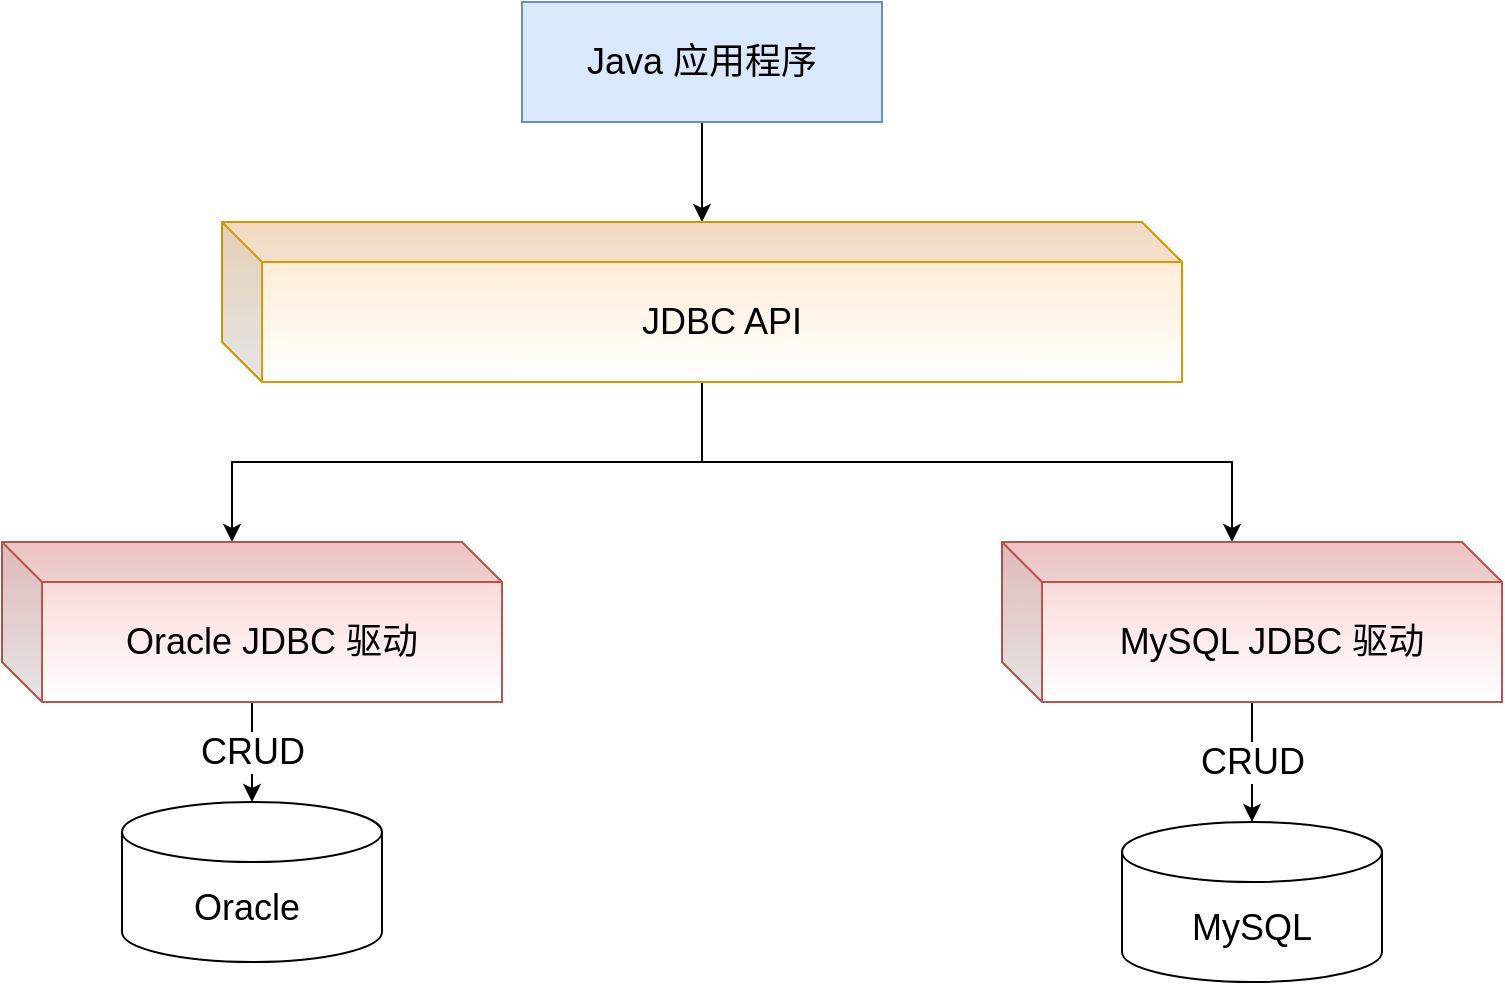<mxfile version="16.1.2" type="device"><diagram id="0ouQNvdfioJXP6g1b_sq" name="第 1 页"><mxGraphModel dx="995" dy="620" grid="1" gridSize="10" guides="1" tooltips="1" connect="1" arrows="1" fold="1" page="1" pageScale="1" pageWidth="1100" pageHeight="1700" math="0" shadow="0"><root><mxCell id="0"/><mxCell id="1" parent="0"/><mxCell id="-1VxLBeT3WIy-Li4wtOB-12" style="edgeStyle=orthogonalEdgeStyle;rounded=0;orthogonalLoop=1;jettySize=auto;html=1;fontSize=18;" edge="1" parent="1" source="-1VxLBeT3WIy-Li4wtOB-1" target="-1VxLBeT3WIy-Li4wtOB-2"><mxGeometry relative="1" as="geometry"/></mxCell><mxCell id="-1VxLBeT3WIy-Li4wtOB-1" value="&lt;font style=&quot;font-size: 18px&quot;&gt;Java 应用程序&lt;/font&gt;" style="rounded=0;whiteSpace=wrap;html=1;fillColor=#dae8fc;strokeColor=#6c8ebf;" vertex="1" parent="1"><mxGeometry x="290" y="50" width="180" height="60" as="geometry"/></mxCell><mxCell id="-1VxLBeT3WIy-Li4wtOB-13" style="edgeStyle=orthogonalEdgeStyle;rounded=0;orthogonalLoop=1;jettySize=auto;html=1;entryX=0;entryY=0;entryDx=115;entryDy=0;entryPerimeter=0;fontSize=18;" edge="1" parent="1" source="-1VxLBeT3WIy-Li4wtOB-2" target="-1VxLBeT3WIy-Li4wtOB-3"><mxGeometry relative="1" as="geometry"/></mxCell><mxCell id="-1VxLBeT3WIy-Li4wtOB-14" style="edgeStyle=orthogonalEdgeStyle;rounded=0;orthogonalLoop=1;jettySize=auto;html=1;entryX=0;entryY=0;entryDx=115;entryDy=0;entryPerimeter=0;fontSize=18;" edge="1" parent="1" source="-1VxLBeT3WIy-Li4wtOB-2" target="-1VxLBeT3WIy-Li4wtOB-6"><mxGeometry relative="1" as="geometry"/></mxCell><mxCell id="-1VxLBeT3WIy-Li4wtOB-2" value="JDBC API" style="shape=cube;whiteSpace=wrap;html=1;boundedLbl=1;backgroundOutline=1;darkOpacity=0.05;darkOpacity2=0.1;fontSize=18;fillColor=#ffe6cc;strokeColor=#d79b00;gradientColor=#ffffff;" vertex="1" parent="1"><mxGeometry x="140" y="160" width="480" height="80" as="geometry"/></mxCell><mxCell id="-1VxLBeT3WIy-Li4wtOB-10" value="CRUD" style="edgeStyle=orthogonalEdgeStyle;rounded=0;orthogonalLoop=1;jettySize=auto;html=1;entryX=0.5;entryY=0;entryDx=0;entryDy=0;entryPerimeter=0;fontSize=18;" edge="1" parent="1" source="-1VxLBeT3WIy-Li4wtOB-3" target="-1VxLBeT3WIy-Li4wtOB-8"><mxGeometry relative="1" as="geometry"/></mxCell><mxCell id="-1VxLBeT3WIy-Li4wtOB-3" value="Oracle JDBC 驱动" style="shape=cube;whiteSpace=wrap;html=1;boundedLbl=1;backgroundOutline=1;darkOpacity=0.05;darkOpacity2=0.1;fontSize=18;fillColor=#f8cecc;strokeColor=#b85450;gradientColor=#ffffff;" vertex="1" parent="1"><mxGeometry x="30" y="320" width="250" height="80" as="geometry"/></mxCell><mxCell id="-1VxLBeT3WIy-Li4wtOB-11" value="CRUD" style="edgeStyle=orthogonalEdgeStyle;rounded=0;orthogonalLoop=1;jettySize=auto;html=1;entryX=0.5;entryY=0;entryDx=0;entryDy=0;entryPerimeter=0;fontSize=18;" edge="1" parent="1" source="-1VxLBeT3WIy-Li4wtOB-6" target="-1VxLBeT3WIy-Li4wtOB-9"><mxGeometry relative="1" as="geometry"/></mxCell><mxCell id="-1VxLBeT3WIy-Li4wtOB-6" value="MySQL JDBC 驱动" style="shape=cube;whiteSpace=wrap;html=1;boundedLbl=1;backgroundOutline=1;darkOpacity=0.05;darkOpacity2=0.1;fontSize=18;fillColor=#f8cecc;strokeColor=#b85450;gradientColor=#ffffff;" vertex="1" parent="1"><mxGeometry x="530" y="320" width="250" height="80" as="geometry"/></mxCell><mxCell id="-1VxLBeT3WIy-Li4wtOB-8" value="Oracle&amp;nbsp;" style="shape=cylinder3;whiteSpace=wrap;html=1;boundedLbl=1;backgroundOutline=1;size=15;fontSize=18;" vertex="1" parent="1"><mxGeometry x="90" y="450" width="130" height="80" as="geometry"/></mxCell><mxCell id="-1VxLBeT3WIy-Li4wtOB-9" value="MySQL" style="shape=cylinder3;whiteSpace=wrap;html=1;boundedLbl=1;backgroundOutline=1;size=15;fontSize=18;" vertex="1" parent="1"><mxGeometry x="590" y="460" width="130" height="80" as="geometry"/></mxCell></root></mxGraphModel></diagram></mxfile>